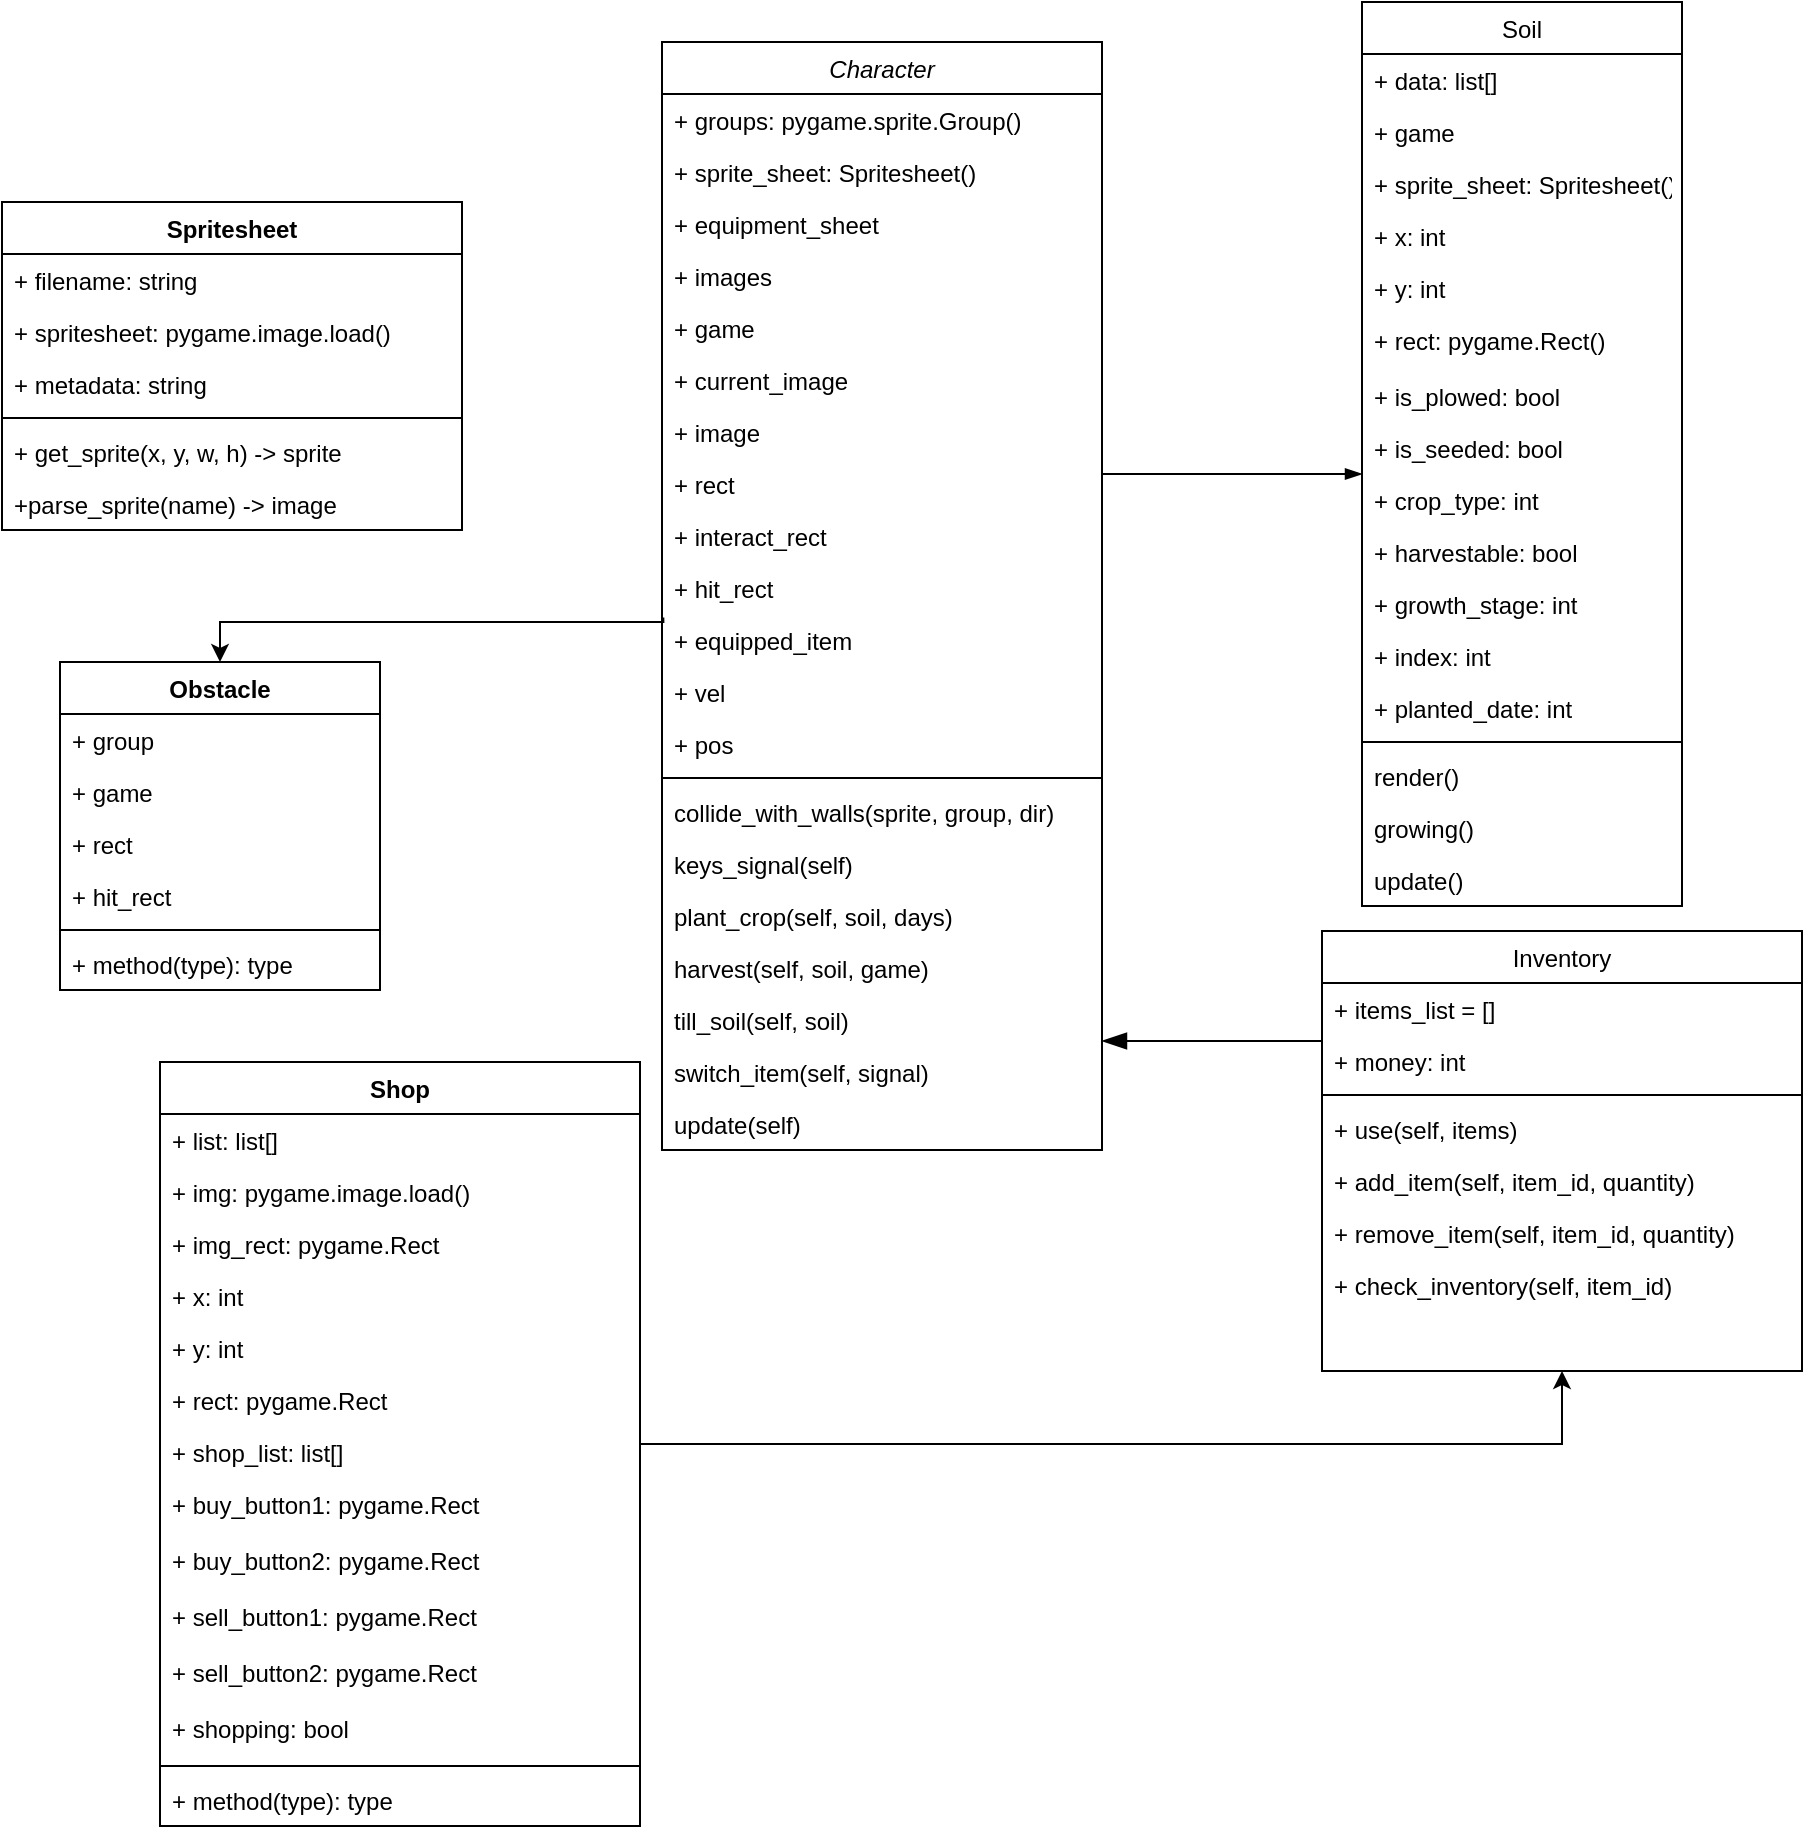 <mxfile version="15.0.3" type="device"><diagram id="C5RBs43oDa-KdzZeNtuy" name="Page-1"><mxGraphModel dx="2045" dy="713" grid="1" gridSize="10" guides="1" tooltips="1" connect="1" arrows="1" fold="1" page="1" pageScale="1" pageWidth="827" pageHeight="1169" math="0" shadow="0"><root><mxCell id="WIyWlLk6GJQsqaUBKTNV-0"/><mxCell id="WIyWlLk6GJQsqaUBKTNV-1" parent="WIyWlLk6GJQsqaUBKTNV-0"/><mxCell id="zkfFHV4jXpPFQw0GAbJ--0" value="Character" style="swimlane;fontStyle=2;align=center;verticalAlign=top;childLayout=stackLayout;horizontal=1;startSize=26;horizontalStack=0;resizeParent=1;resizeLast=0;collapsible=1;marginBottom=0;rounded=0;shadow=0;strokeWidth=1;" parent="WIyWlLk6GJQsqaUBKTNV-1" vertex="1"><mxGeometry x="141" y="30" width="220" height="554" as="geometry"><mxRectangle x="230" y="140" width="160" height="26" as="alternateBounds"/></mxGeometry></mxCell><mxCell id="zkfFHV4jXpPFQw0GAbJ--1" value="+ groups: pygame.sprite.Group()" style="text;align=left;verticalAlign=top;spacingLeft=4;spacingRight=4;overflow=hidden;rotatable=0;points=[[0,0.5],[1,0.5]];portConstraint=eastwest;" parent="zkfFHV4jXpPFQw0GAbJ--0" vertex="1"><mxGeometry y="26" width="220" height="26" as="geometry"/></mxCell><mxCell id="zkfFHV4jXpPFQw0GAbJ--2" value="+ sprite_sheet: Spritesheet()" style="text;align=left;verticalAlign=top;spacingLeft=4;spacingRight=4;overflow=hidden;rotatable=0;points=[[0,0.5],[1,0.5]];portConstraint=eastwest;rounded=0;shadow=0;html=0;" parent="zkfFHV4jXpPFQw0GAbJ--0" vertex="1"><mxGeometry y="52" width="220" height="26" as="geometry"/></mxCell><mxCell id="zkfFHV4jXpPFQw0GAbJ--3" value="+ equipment_sheet" style="text;align=left;verticalAlign=top;spacingLeft=4;spacingRight=4;overflow=hidden;rotatable=0;points=[[0,0.5],[1,0.5]];portConstraint=eastwest;rounded=0;shadow=0;html=0;" parent="zkfFHV4jXpPFQw0GAbJ--0" vertex="1"><mxGeometry y="78" width="220" height="26" as="geometry"/></mxCell><mxCell id="z2cUlTydmKFNKIrzynUK-4" value="+ images" style="text;align=left;verticalAlign=top;spacingLeft=4;spacingRight=4;overflow=hidden;rotatable=0;points=[[0,0.5],[1,0.5]];portConstraint=eastwest;" vertex="1" parent="zkfFHV4jXpPFQw0GAbJ--0"><mxGeometry y="104" width="220" height="26" as="geometry"/></mxCell><mxCell id="z2cUlTydmKFNKIrzynUK-5" value="+ game" style="text;align=left;verticalAlign=top;spacingLeft=4;spacingRight=4;overflow=hidden;rotatable=0;points=[[0,0.5],[1,0.5]];portConstraint=eastwest;" vertex="1" parent="zkfFHV4jXpPFQw0GAbJ--0"><mxGeometry y="130" width="220" height="26" as="geometry"/></mxCell><mxCell id="z2cUlTydmKFNKIrzynUK-7" value="+ current_image" style="text;align=left;verticalAlign=top;spacingLeft=4;spacingRight=4;overflow=hidden;rotatable=0;points=[[0,0.5],[1,0.5]];portConstraint=eastwest;" vertex="1" parent="zkfFHV4jXpPFQw0GAbJ--0"><mxGeometry y="156" width="220" height="26" as="geometry"/></mxCell><mxCell id="z2cUlTydmKFNKIrzynUK-8" value="+ image" style="text;align=left;verticalAlign=top;spacingLeft=4;spacingRight=4;overflow=hidden;rotatable=0;points=[[0,0.5],[1,0.5]];portConstraint=eastwest;" vertex="1" parent="zkfFHV4jXpPFQw0GAbJ--0"><mxGeometry y="182" width="220" height="26" as="geometry"/></mxCell><mxCell id="z2cUlTydmKFNKIrzynUK-9" value="+ rect" style="text;align=left;verticalAlign=top;spacingLeft=4;spacingRight=4;overflow=hidden;rotatable=0;points=[[0,0.5],[1,0.5]];portConstraint=eastwest;" vertex="1" parent="zkfFHV4jXpPFQw0GAbJ--0"><mxGeometry y="208" width="220" height="26" as="geometry"/></mxCell><mxCell id="z2cUlTydmKFNKIrzynUK-10" value="+ interact_rect" style="text;align=left;verticalAlign=top;spacingLeft=4;spacingRight=4;overflow=hidden;rotatable=0;points=[[0,0.5],[1,0.5]];portConstraint=eastwest;" vertex="1" parent="zkfFHV4jXpPFQw0GAbJ--0"><mxGeometry y="234" width="220" height="26" as="geometry"/></mxCell><mxCell id="z2cUlTydmKFNKIrzynUK-11" value="+ hit_rect" style="text;align=left;verticalAlign=top;spacingLeft=4;spacingRight=4;overflow=hidden;rotatable=0;points=[[0,0.5],[1,0.5]];portConstraint=eastwest;" vertex="1" parent="zkfFHV4jXpPFQw0GAbJ--0"><mxGeometry y="260" width="220" height="26" as="geometry"/></mxCell><mxCell id="z2cUlTydmKFNKIrzynUK-12" value="+ equipped_item" style="text;align=left;verticalAlign=top;spacingLeft=4;spacingRight=4;overflow=hidden;rotatable=0;points=[[0,0.5],[1,0.5]];portConstraint=eastwest;" vertex="1" parent="zkfFHV4jXpPFQw0GAbJ--0"><mxGeometry y="286" width="220" height="26" as="geometry"/></mxCell><mxCell id="z2cUlTydmKFNKIrzynUK-13" value="+ vel" style="text;align=left;verticalAlign=top;spacingLeft=4;spacingRight=4;overflow=hidden;rotatable=0;points=[[0,0.5],[1,0.5]];portConstraint=eastwest;" vertex="1" parent="zkfFHV4jXpPFQw0GAbJ--0"><mxGeometry y="312" width="220" height="26" as="geometry"/></mxCell><mxCell id="z2cUlTydmKFNKIrzynUK-14" value="+ pos" style="text;align=left;verticalAlign=top;spacingLeft=4;spacingRight=4;overflow=hidden;rotatable=0;points=[[0,0.5],[1,0.5]];portConstraint=eastwest;" vertex="1" parent="zkfFHV4jXpPFQw0GAbJ--0"><mxGeometry y="338" width="220" height="26" as="geometry"/></mxCell><mxCell id="zkfFHV4jXpPFQw0GAbJ--4" value="" style="line;html=1;strokeWidth=1;align=left;verticalAlign=middle;spacingTop=-1;spacingLeft=3;spacingRight=3;rotatable=0;labelPosition=right;points=[];portConstraint=eastwest;" parent="zkfFHV4jXpPFQw0GAbJ--0" vertex="1"><mxGeometry y="364" width="220" height="8" as="geometry"/></mxCell><mxCell id="zkfFHV4jXpPFQw0GAbJ--5" value="collide_with_walls(sprite, group, dir)" style="text;align=left;verticalAlign=top;spacingLeft=4;spacingRight=4;overflow=hidden;rotatable=0;points=[[0,0.5],[1,0.5]];portConstraint=eastwest;" parent="zkfFHV4jXpPFQw0GAbJ--0" vertex="1"><mxGeometry y="372" width="220" height="26" as="geometry"/></mxCell><mxCell id="z2cUlTydmKFNKIrzynUK-15" value="keys_signal(self)" style="text;align=left;verticalAlign=top;spacingLeft=4;spacingRight=4;overflow=hidden;rotatable=0;points=[[0,0.5],[1,0.5]];portConstraint=eastwest;" vertex="1" parent="zkfFHV4jXpPFQw0GAbJ--0"><mxGeometry y="398" width="220" height="26" as="geometry"/></mxCell><mxCell id="z2cUlTydmKFNKIrzynUK-16" value="plant_crop(self, soil, days)" style="text;align=left;verticalAlign=top;spacingLeft=4;spacingRight=4;overflow=hidden;rotatable=0;points=[[0,0.5],[1,0.5]];portConstraint=eastwest;" vertex="1" parent="zkfFHV4jXpPFQw0GAbJ--0"><mxGeometry y="424" width="220" height="26" as="geometry"/></mxCell><mxCell id="z2cUlTydmKFNKIrzynUK-17" value="harvest(self, soil, game)" style="text;align=left;verticalAlign=top;spacingLeft=4;spacingRight=4;overflow=hidden;rotatable=0;points=[[0,0.5],[1,0.5]];portConstraint=eastwest;" vertex="1" parent="zkfFHV4jXpPFQw0GAbJ--0"><mxGeometry y="450" width="220" height="26" as="geometry"/></mxCell><mxCell id="z2cUlTydmKFNKIrzynUK-18" value="till_soil(self, soil)" style="text;align=left;verticalAlign=top;spacingLeft=4;spacingRight=4;overflow=hidden;rotatable=0;points=[[0,0.5],[1,0.5]];portConstraint=eastwest;" vertex="1" parent="zkfFHV4jXpPFQw0GAbJ--0"><mxGeometry y="476" width="220" height="26" as="geometry"/></mxCell><mxCell id="z2cUlTydmKFNKIrzynUK-19" value="switch_item(self, signal)" style="text;align=left;verticalAlign=top;spacingLeft=4;spacingRight=4;overflow=hidden;rotatable=0;points=[[0,0.5],[1,0.5]];portConstraint=eastwest;" vertex="1" parent="zkfFHV4jXpPFQw0GAbJ--0"><mxGeometry y="502" width="220" height="26" as="geometry"/></mxCell><mxCell id="z2cUlTydmKFNKIrzynUK-20" value="update(self)" style="text;align=left;verticalAlign=top;spacingLeft=4;spacingRight=4;overflow=hidden;rotatable=0;points=[[0,0.5],[1,0.5]];portConstraint=eastwest;" vertex="1" parent="zkfFHV4jXpPFQw0GAbJ--0"><mxGeometry y="528" width="220" height="26" as="geometry"/></mxCell><mxCell id="zkfFHV4jXpPFQw0GAbJ--13" value="Inventory" style="swimlane;fontStyle=0;align=center;verticalAlign=top;childLayout=stackLayout;horizontal=1;startSize=26;horizontalStack=0;resizeParent=1;resizeLast=0;collapsible=1;marginBottom=0;rounded=0;shadow=0;strokeWidth=1;" parent="WIyWlLk6GJQsqaUBKTNV-1" vertex="1"><mxGeometry x="471" y="474.5" width="240" height="220" as="geometry"><mxRectangle x="340" y="380" width="170" height="26" as="alternateBounds"/></mxGeometry></mxCell><mxCell id="zkfFHV4jXpPFQw0GAbJ--14" value="+ items_list = []" style="text;align=left;verticalAlign=top;spacingLeft=4;spacingRight=4;overflow=hidden;rotatable=0;points=[[0,0.5],[1,0.5]];portConstraint=eastwest;" parent="zkfFHV4jXpPFQw0GAbJ--13" vertex="1"><mxGeometry y="26" width="240" height="26" as="geometry"/></mxCell><mxCell id="z2cUlTydmKFNKIrzynUK-32" value="+ money: int" style="text;strokeColor=none;fillColor=none;align=left;verticalAlign=top;spacingLeft=4;spacingRight=4;overflow=hidden;rotatable=0;points=[[0,0.5],[1,0.5]];portConstraint=eastwest;" vertex="1" parent="zkfFHV4jXpPFQw0GAbJ--13"><mxGeometry y="52" width="240" height="26" as="geometry"/></mxCell><mxCell id="zkfFHV4jXpPFQw0GAbJ--15" value="" style="line;html=1;strokeWidth=1;align=left;verticalAlign=middle;spacingTop=-1;spacingLeft=3;spacingRight=3;rotatable=0;labelPosition=right;points=[];portConstraint=eastwest;" parent="zkfFHV4jXpPFQw0GAbJ--13" vertex="1"><mxGeometry y="78" width="240" height="8" as="geometry"/></mxCell><mxCell id="z2cUlTydmKFNKIrzynUK-33" value="+ use(self, items)" style="text;strokeColor=none;fillColor=none;align=left;verticalAlign=top;spacingLeft=4;spacingRight=4;overflow=hidden;rotatable=0;points=[[0,0.5],[1,0.5]];portConstraint=eastwest;" vertex="1" parent="zkfFHV4jXpPFQw0GAbJ--13"><mxGeometry y="86" width="240" height="26" as="geometry"/></mxCell><mxCell id="z2cUlTydmKFNKIrzynUK-34" value="+ add_item(self, item_id, quantity)" style="text;strokeColor=none;fillColor=none;align=left;verticalAlign=top;spacingLeft=4;spacingRight=4;overflow=hidden;rotatable=0;points=[[0,0.5],[1,0.5]];portConstraint=eastwest;" vertex="1" parent="zkfFHV4jXpPFQw0GAbJ--13"><mxGeometry y="112" width="240" height="26" as="geometry"/></mxCell><mxCell id="z2cUlTydmKFNKIrzynUK-35" value="+ remove_item(self, item_id, quantity)" style="text;strokeColor=none;fillColor=none;align=left;verticalAlign=top;spacingLeft=4;spacingRight=4;overflow=hidden;rotatable=0;points=[[0,0.5],[1,0.5]];portConstraint=eastwest;" vertex="1" parent="zkfFHV4jXpPFQw0GAbJ--13"><mxGeometry y="138" width="240" height="26" as="geometry"/></mxCell><mxCell id="z2cUlTydmKFNKIrzynUK-36" value="+ check_inventory(self, item_id)" style="text;strokeColor=none;fillColor=none;align=left;verticalAlign=top;spacingLeft=4;spacingRight=4;overflow=hidden;rotatable=0;points=[[0,0.5],[1,0.5]];portConstraint=eastwest;" vertex="1" parent="zkfFHV4jXpPFQw0GAbJ--13"><mxGeometry y="164" width="240" height="26" as="geometry"/></mxCell><mxCell id="zkfFHV4jXpPFQw0GAbJ--16" value="" style="endArrow=blockThin;endSize=10;endFill=1;shadow=0;strokeWidth=1;rounded=0;edgeStyle=elbowEdgeStyle;elbow=vertical;" parent="WIyWlLk6GJQsqaUBKTNV-1" source="zkfFHV4jXpPFQw0GAbJ--13" target="zkfFHV4jXpPFQw0GAbJ--0" edge="1"><mxGeometry width="160" relative="1" as="geometry"><mxPoint x="161" y="373" as="sourcePoint"/><mxPoint x="261" y="271" as="targetPoint"/></mxGeometry></mxCell><mxCell id="zkfFHV4jXpPFQw0GAbJ--17" value="Soil" style="swimlane;fontStyle=0;align=center;verticalAlign=top;childLayout=stackLayout;horizontal=1;startSize=26;horizontalStack=0;resizeParent=1;resizeLast=0;collapsible=1;marginBottom=0;rounded=0;shadow=0;strokeWidth=1;" parent="WIyWlLk6GJQsqaUBKTNV-1" vertex="1"><mxGeometry x="491" y="10" width="160" height="452" as="geometry"><mxRectangle x="550" y="140" width="160" height="26" as="alternateBounds"/></mxGeometry></mxCell><mxCell id="zkfFHV4jXpPFQw0GAbJ--18" value="+ data: list[]" style="text;align=left;verticalAlign=top;spacingLeft=4;spacingRight=4;overflow=hidden;rotatable=0;points=[[0,0.5],[1,0.5]];portConstraint=eastwest;" parent="zkfFHV4jXpPFQw0GAbJ--17" vertex="1"><mxGeometry y="26" width="160" height="26" as="geometry"/></mxCell><mxCell id="zkfFHV4jXpPFQw0GAbJ--20" value="+ game" style="text;align=left;verticalAlign=top;spacingLeft=4;spacingRight=4;overflow=hidden;rotatable=0;points=[[0,0.5],[1,0.5]];portConstraint=eastwest;rounded=0;shadow=0;html=0;" parent="zkfFHV4jXpPFQw0GAbJ--17" vertex="1"><mxGeometry y="52" width="160" height="26" as="geometry"/></mxCell><mxCell id="zkfFHV4jXpPFQw0GAbJ--19" value="+ sprite_sheet: Spritesheet()" style="text;align=left;verticalAlign=top;spacingLeft=4;spacingRight=4;overflow=hidden;rotatable=0;points=[[0,0.5],[1,0.5]];portConstraint=eastwest;rounded=0;shadow=0;html=0;" parent="zkfFHV4jXpPFQw0GAbJ--17" vertex="1"><mxGeometry y="78" width="160" height="26" as="geometry"/></mxCell><mxCell id="zkfFHV4jXpPFQw0GAbJ--21" value="+ x: int" style="text;align=left;verticalAlign=top;spacingLeft=4;spacingRight=4;overflow=hidden;rotatable=0;points=[[0,0.5],[1,0.5]];portConstraint=eastwest;rounded=0;shadow=0;html=0;" parent="zkfFHV4jXpPFQw0GAbJ--17" vertex="1"><mxGeometry y="104" width="160" height="26" as="geometry"/></mxCell><mxCell id="zkfFHV4jXpPFQw0GAbJ--22" value="+ y: int" style="text;align=left;verticalAlign=top;spacingLeft=4;spacingRight=4;overflow=hidden;rotatable=0;points=[[0,0.5],[1,0.5]];portConstraint=eastwest;rounded=0;shadow=0;html=0;" parent="zkfFHV4jXpPFQw0GAbJ--17" vertex="1"><mxGeometry y="130" width="160" height="26" as="geometry"/></mxCell><mxCell id="z2cUlTydmKFNKIrzynUK-52" value="+ rect: pygame.Rect()" style="text;strokeColor=none;fillColor=none;align=left;verticalAlign=top;spacingLeft=4;spacingRight=4;overflow=hidden;rotatable=0;points=[[0,0.5],[1,0.5]];portConstraint=eastwest;" vertex="1" parent="zkfFHV4jXpPFQw0GAbJ--17"><mxGeometry y="156" width="160" height="28" as="geometry"/></mxCell><mxCell id="z2cUlTydmKFNKIrzynUK-53" value="+ is_plowed: bool" style="text;align=left;verticalAlign=top;spacingLeft=4;spacingRight=4;overflow=hidden;rotatable=0;points=[[0,0.5],[1,0.5]];portConstraint=eastwest;rounded=0;shadow=0;html=0;" vertex="1" parent="zkfFHV4jXpPFQw0GAbJ--17"><mxGeometry y="184" width="160" height="26" as="geometry"/></mxCell><mxCell id="z2cUlTydmKFNKIrzynUK-54" value="+ is_seeded: bool" style="text;align=left;verticalAlign=top;spacingLeft=4;spacingRight=4;overflow=hidden;rotatable=0;points=[[0,0.5],[1,0.5]];portConstraint=eastwest;rounded=0;shadow=0;html=0;" vertex="1" parent="zkfFHV4jXpPFQw0GAbJ--17"><mxGeometry y="210" width="160" height="26" as="geometry"/></mxCell><mxCell id="z2cUlTydmKFNKIrzynUK-55" value="+ crop_type: int" style="text;align=left;verticalAlign=top;spacingLeft=4;spacingRight=4;overflow=hidden;rotatable=0;points=[[0,0.5],[1,0.5]];portConstraint=eastwest;rounded=0;shadow=0;html=0;" vertex="1" parent="zkfFHV4jXpPFQw0GAbJ--17"><mxGeometry y="236" width="160" height="26" as="geometry"/></mxCell><mxCell id="z2cUlTydmKFNKIrzynUK-56" value="+ harvestable: bool" style="text;align=left;verticalAlign=top;spacingLeft=4;spacingRight=4;overflow=hidden;rotatable=0;points=[[0,0.5],[1,0.5]];portConstraint=eastwest;rounded=0;shadow=0;html=0;" vertex="1" parent="zkfFHV4jXpPFQw0GAbJ--17"><mxGeometry y="262" width="160" height="26" as="geometry"/></mxCell><mxCell id="z2cUlTydmKFNKIrzynUK-57" value="+ growth_stage: int" style="text;align=left;verticalAlign=top;spacingLeft=4;spacingRight=4;overflow=hidden;rotatable=0;points=[[0,0.5],[1,0.5]];portConstraint=eastwest;rounded=0;shadow=0;html=0;" vertex="1" parent="zkfFHV4jXpPFQw0GAbJ--17"><mxGeometry y="288" width="160" height="26" as="geometry"/></mxCell><mxCell id="z2cUlTydmKFNKIrzynUK-58" value="+ index: int" style="text;align=left;verticalAlign=top;spacingLeft=4;spacingRight=4;overflow=hidden;rotatable=0;points=[[0,0.5],[1,0.5]];portConstraint=eastwest;rounded=0;shadow=0;html=0;" vertex="1" parent="zkfFHV4jXpPFQw0GAbJ--17"><mxGeometry y="314" width="160" height="26" as="geometry"/></mxCell><mxCell id="z2cUlTydmKFNKIrzynUK-59" value="+ planted_date: int" style="text;align=left;verticalAlign=top;spacingLeft=4;spacingRight=4;overflow=hidden;rotatable=0;points=[[0,0.5],[1,0.5]];portConstraint=eastwest;rounded=0;shadow=0;html=0;" vertex="1" parent="zkfFHV4jXpPFQw0GAbJ--17"><mxGeometry y="340" width="160" height="26" as="geometry"/></mxCell><mxCell id="zkfFHV4jXpPFQw0GAbJ--23" value="" style="line;html=1;strokeWidth=1;align=left;verticalAlign=middle;spacingTop=-1;spacingLeft=3;spacingRight=3;rotatable=0;labelPosition=right;points=[];portConstraint=eastwest;" parent="zkfFHV4jXpPFQw0GAbJ--17" vertex="1"><mxGeometry y="366" width="160" height="8" as="geometry"/></mxCell><mxCell id="zkfFHV4jXpPFQw0GAbJ--24" value="render()" style="text;align=left;verticalAlign=top;spacingLeft=4;spacingRight=4;overflow=hidden;rotatable=0;points=[[0,0.5],[1,0.5]];portConstraint=eastwest;" parent="zkfFHV4jXpPFQw0GAbJ--17" vertex="1"><mxGeometry y="374" width="160" height="26" as="geometry"/></mxCell><mxCell id="zkfFHV4jXpPFQw0GAbJ--25" value="growing()" style="text;align=left;verticalAlign=top;spacingLeft=4;spacingRight=4;overflow=hidden;rotatable=0;points=[[0,0.5],[1,0.5]];portConstraint=eastwest;" parent="zkfFHV4jXpPFQw0GAbJ--17" vertex="1"><mxGeometry y="400" width="160" height="26" as="geometry"/></mxCell><mxCell id="z2cUlTydmKFNKIrzynUK-61" value="update()" style="text;align=left;verticalAlign=top;spacingLeft=4;spacingRight=4;overflow=hidden;rotatable=0;points=[[0,0.5],[1,0.5]];portConstraint=eastwest;rounded=0;shadow=0;html=0;" vertex="1" parent="zkfFHV4jXpPFQw0GAbJ--17"><mxGeometry y="426" width="160" height="26" as="geometry"/></mxCell><mxCell id="zkfFHV4jXpPFQw0GAbJ--26" value="" style="endArrow=blockThin;shadow=0;strokeWidth=1;rounded=0;endFill=1;edgeStyle=elbowEdgeStyle;elbow=vertical;" parent="WIyWlLk6GJQsqaUBKTNV-1" source="zkfFHV4jXpPFQw0GAbJ--0" target="zkfFHV4jXpPFQw0GAbJ--17" edge="1"><mxGeometry x="0.5" y="41" relative="1" as="geometry"><mxPoint x="331" y="192" as="sourcePoint"/><mxPoint x="491" y="192" as="targetPoint"/><mxPoint x="-40" y="32" as="offset"/></mxGeometry></mxCell><mxCell id="z2cUlTydmKFNKIrzynUK-38" style="edgeStyle=orthogonalEdgeStyle;rounded=0;orthogonalLoop=1;jettySize=auto;html=1;entryX=0.5;entryY=1;entryDx=0;entryDy=0;" edge="1" parent="WIyWlLk6GJQsqaUBKTNV-1" source="z2cUlTydmKFNKIrzynUK-0" target="zkfFHV4jXpPFQw0GAbJ--13"><mxGeometry relative="1" as="geometry"/></mxCell><mxCell id="z2cUlTydmKFNKIrzynUK-0" value="Shop" style="swimlane;fontStyle=1;align=center;verticalAlign=top;childLayout=stackLayout;horizontal=1;startSize=26;horizontalStack=0;resizeParent=1;resizeParentMax=0;resizeLast=0;collapsible=1;marginBottom=0;" vertex="1" parent="WIyWlLk6GJQsqaUBKTNV-1"><mxGeometry x="-110" y="540" width="240" height="382" as="geometry"/></mxCell><mxCell id="z2cUlTydmKFNKIrzynUK-1" value="+ list: list[]" style="text;strokeColor=none;fillColor=none;align=left;verticalAlign=top;spacingLeft=4;spacingRight=4;overflow=hidden;rotatable=0;points=[[0,0.5],[1,0.5]];portConstraint=eastwest;" vertex="1" parent="z2cUlTydmKFNKIrzynUK-0"><mxGeometry y="26" width="240" height="26" as="geometry"/></mxCell><mxCell id="z2cUlTydmKFNKIrzynUK-39" value="+ img: pygame.image.load()" style="text;strokeColor=none;fillColor=none;align=left;verticalAlign=top;spacingLeft=4;spacingRight=4;overflow=hidden;rotatable=0;points=[[0,0.5],[1,0.5]];portConstraint=eastwest;" vertex="1" parent="z2cUlTydmKFNKIrzynUK-0"><mxGeometry y="52" width="240" height="26" as="geometry"/></mxCell><mxCell id="z2cUlTydmKFNKIrzynUK-40" value="+ img_rect: pygame.Rect" style="text;strokeColor=none;fillColor=none;align=left;verticalAlign=top;spacingLeft=4;spacingRight=4;overflow=hidden;rotatable=0;points=[[0,0.5],[1,0.5]];portConstraint=eastwest;" vertex="1" parent="z2cUlTydmKFNKIrzynUK-0"><mxGeometry y="78" width="240" height="26" as="geometry"/></mxCell><mxCell id="z2cUlTydmKFNKIrzynUK-41" value="+ x: int" style="text;strokeColor=none;fillColor=none;align=left;verticalAlign=top;spacingLeft=4;spacingRight=4;overflow=hidden;rotatable=0;points=[[0,0.5],[1,0.5]];portConstraint=eastwest;" vertex="1" parent="z2cUlTydmKFNKIrzynUK-0"><mxGeometry y="104" width="240" height="26" as="geometry"/></mxCell><mxCell id="z2cUlTydmKFNKIrzynUK-42" value="+ y: int" style="text;strokeColor=none;fillColor=none;align=left;verticalAlign=top;spacingLeft=4;spacingRight=4;overflow=hidden;rotatable=0;points=[[0,0.5],[1,0.5]];portConstraint=eastwest;" vertex="1" parent="z2cUlTydmKFNKIrzynUK-0"><mxGeometry y="130" width="240" height="26" as="geometry"/></mxCell><mxCell id="z2cUlTydmKFNKIrzynUK-43" value="+ rect: pygame.Rect" style="text;strokeColor=none;fillColor=none;align=left;verticalAlign=top;spacingLeft=4;spacingRight=4;overflow=hidden;rotatable=0;points=[[0,0.5],[1,0.5]];portConstraint=eastwest;" vertex="1" parent="z2cUlTydmKFNKIrzynUK-0"><mxGeometry y="156" width="240" height="26" as="geometry"/></mxCell><mxCell id="z2cUlTydmKFNKIrzynUK-44" value="+ shop_list: list[]" style="text;strokeColor=none;fillColor=none;align=left;verticalAlign=top;spacingLeft=4;spacingRight=4;overflow=hidden;rotatable=0;points=[[0,0.5],[1,0.5]];portConstraint=eastwest;" vertex="1" parent="z2cUlTydmKFNKIrzynUK-0"><mxGeometry y="182" width="240" height="26" as="geometry"/></mxCell><mxCell id="z2cUlTydmKFNKIrzynUK-45" value="+ buy_button1: pygame.Rect" style="text;strokeColor=none;fillColor=none;align=left;verticalAlign=top;spacingLeft=4;spacingRight=4;overflow=hidden;rotatable=0;points=[[0,0.5],[1,0.5]];portConstraint=eastwest;" vertex="1" parent="z2cUlTydmKFNKIrzynUK-0"><mxGeometry y="208" width="240" height="28" as="geometry"/></mxCell><mxCell id="z2cUlTydmKFNKIrzynUK-46" value="+ buy_button2: pygame.Rect" style="text;strokeColor=none;fillColor=none;align=left;verticalAlign=top;spacingLeft=4;spacingRight=4;overflow=hidden;rotatable=0;points=[[0,0.5],[1,0.5]];portConstraint=eastwest;" vertex="1" parent="z2cUlTydmKFNKIrzynUK-0"><mxGeometry y="236" width="240" height="28" as="geometry"/></mxCell><mxCell id="z2cUlTydmKFNKIrzynUK-47" value="+ sell_button1: pygame.Rect" style="text;strokeColor=none;fillColor=none;align=left;verticalAlign=top;spacingLeft=4;spacingRight=4;overflow=hidden;rotatable=0;points=[[0,0.5],[1,0.5]];portConstraint=eastwest;" vertex="1" parent="z2cUlTydmKFNKIrzynUK-0"><mxGeometry y="264" width="240" height="28" as="geometry"/></mxCell><mxCell id="z2cUlTydmKFNKIrzynUK-49" value="+ sell_button2: pygame.Rect" style="text;strokeColor=none;fillColor=none;align=left;verticalAlign=top;spacingLeft=4;spacingRight=4;overflow=hidden;rotatable=0;points=[[0,0.5],[1,0.5]];portConstraint=eastwest;" vertex="1" parent="z2cUlTydmKFNKIrzynUK-0"><mxGeometry y="292" width="240" height="28" as="geometry"/></mxCell><mxCell id="z2cUlTydmKFNKIrzynUK-50" value="+ shopping: bool" style="text;strokeColor=none;fillColor=none;align=left;verticalAlign=top;spacingLeft=4;spacingRight=4;overflow=hidden;rotatable=0;points=[[0,0.5],[1,0.5]];portConstraint=eastwest;" vertex="1" parent="z2cUlTydmKFNKIrzynUK-0"><mxGeometry y="320" width="240" height="28" as="geometry"/></mxCell><mxCell id="z2cUlTydmKFNKIrzynUK-2" value="" style="line;strokeWidth=1;fillColor=none;align=left;verticalAlign=middle;spacingTop=-1;spacingLeft=3;spacingRight=3;rotatable=0;labelPosition=right;points=[];portConstraint=eastwest;" vertex="1" parent="z2cUlTydmKFNKIrzynUK-0"><mxGeometry y="348" width="240" height="8" as="geometry"/></mxCell><mxCell id="z2cUlTydmKFNKIrzynUK-3" value="+ method(type): type" style="text;strokeColor=none;fillColor=none;align=left;verticalAlign=top;spacingLeft=4;spacingRight=4;overflow=hidden;rotatable=0;points=[[0,0.5],[1,0.5]];portConstraint=eastwest;" vertex="1" parent="z2cUlTydmKFNKIrzynUK-0"><mxGeometry y="356" width="240" height="26" as="geometry"/></mxCell><mxCell id="z2cUlTydmKFNKIrzynUK-21" value="Obstacle" style="swimlane;fontStyle=1;align=center;verticalAlign=top;childLayout=stackLayout;horizontal=1;startSize=26;horizontalStack=0;resizeParent=1;resizeParentMax=0;resizeLast=0;collapsible=1;marginBottom=0;" vertex="1" parent="WIyWlLk6GJQsqaUBKTNV-1"><mxGeometry x="-160" y="340" width="160" height="164" as="geometry"/></mxCell><mxCell id="z2cUlTydmKFNKIrzynUK-22" value="+ group" style="text;strokeColor=none;fillColor=none;align=left;verticalAlign=top;spacingLeft=4;spacingRight=4;overflow=hidden;rotatable=0;points=[[0,0.5],[1,0.5]];portConstraint=eastwest;" vertex="1" parent="z2cUlTydmKFNKIrzynUK-21"><mxGeometry y="26" width="160" height="26" as="geometry"/></mxCell><mxCell id="z2cUlTydmKFNKIrzynUK-26" value="+ game" style="text;strokeColor=none;fillColor=none;align=left;verticalAlign=top;spacingLeft=4;spacingRight=4;overflow=hidden;rotatable=0;points=[[0,0.5],[1,0.5]];portConstraint=eastwest;" vertex="1" parent="z2cUlTydmKFNKIrzynUK-21"><mxGeometry y="52" width="160" height="26" as="geometry"/></mxCell><mxCell id="z2cUlTydmKFNKIrzynUK-27" value="+ rect" style="text;strokeColor=none;fillColor=none;align=left;verticalAlign=top;spacingLeft=4;spacingRight=4;overflow=hidden;rotatable=0;points=[[0,0.5],[1,0.5]];portConstraint=eastwest;" vertex="1" parent="z2cUlTydmKFNKIrzynUK-21"><mxGeometry y="78" width="160" height="26" as="geometry"/></mxCell><mxCell id="z2cUlTydmKFNKIrzynUK-28" value="+ hit_rect" style="text;strokeColor=none;fillColor=none;align=left;verticalAlign=top;spacingLeft=4;spacingRight=4;overflow=hidden;rotatable=0;points=[[0,0.5],[1,0.5]];portConstraint=eastwest;" vertex="1" parent="z2cUlTydmKFNKIrzynUK-21"><mxGeometry y="104" width="160" height="26" as="geometry"/></mxCell><mxCell id="z2cUlTydmKFNKIrzynUK-23" value="" style="line;strokeWidth=1;fillColor=none;align=left;verticalAlign=middle;spacingTop=-1;spacingLeft=3;spacingRight=3;rotatable=0;labelPosition=right;points=[];portConstraint=eastwest;" vertex="1" parent="z2cUlTydmKFNKIrzynUK-21"><mxGeometry y="130" width="160" height="8" as="geometry"/></mxCell><mxCell id="z2cUlTydmKFNKIrzynUK-24" value="+ method(type): type" style="text;strokeColor=none;fillColor=none;align=left;verticalAlign=top;spacingLeft=4;spacingRight=4;overflow=hidden;rotatable=0;points=[[0,0.5],[1,0.5]];portConstraint=eastwest;" vertex="1" parent="z2cUlTydmKFNKIrzynUK-21"><mxGeometry y="138" width="160" height="26" as="geometry"/></mxCell><mxCell id="z2cUlTydmKFNKIrzynUK-29" style="edgeStyle=orthogonalEdgeStyle;rounded=0;orthogonalLoop=1;jettySize=auto;html=1;entryX=0.5;entryY=0;entryDx=0;entryDy=0;exitX=0.003;exitY=0.067;exitDx=0;exitDy=0;exitPerimeter=0;" edge="1" parent="WIyWlLk6GJQsqaUBKTNV-1" source="z2cUlTydmKFNKIrzynUK-12" target="z2cUlTydmKFNKIrzynUK-21"><mxGeometry relative="1" as="geometry"><Array as="points"><mxPoint x="142" y="320"/><mxPoint x="-80" y="320"/></Array></mxGeometry></mxCell><mxCell id="z2cUlTydmKFNKIrzynUK-62" value="Spritesheet" style="swimlane;fontStyle=1;align=center;verticalAlign=top;childLayout=stackLayout;horizontal=1;startSize=26;horizontalStack=0;resizeParent=1;resizeParentMax=0;resizeLast=0;collapsible=1;marginBottom=0;" vertex="1" parent="WIyWlLk6GJQsqaUBKTNV-1"><mxGeometry x="-189" y="110" width="230" height="164" as="geometry"/></mxCell><mxCell id="z2cUlTydmKFNKIrzynUK-63" value="+ filename: string" style="text;strokeColor=none;fillColor=none;align=left;verticalAlign=top;spacingLeft=4;spacingRight=4;overflow=hidden;rotatable=0;points=[[0,0.5],[1,0.5]];portConstraint=eastwest;" vertex="1" parent="z2cUlTydmKFNKIrzynUK-62"><mxGeometry y="26" width="230" height="26" as="geometry"/></mxCell><mxCell id="z2cUlTydmKFNKIrzynUK-66" value="+ spritesheet: pygame.image.load()" style="text;align=left;verticalAlign=top;spacingLeft=4;spacingRight=4;overflow=hidden;rotatable=0;points=[[0,0.5],[1,0.5]];portConstraint=eastwest;rounded=0;shadow=0;html=0;" vertex="1" parent="z2cUlTydmKFNKIrzynUK-62"><mxGeometry y="52" width="230" height="26" as="geometry"/></mxCell><mxCell id="z2cUlTydmKFNKIrzynUK-67" value="+ metadata: string" style="text;align=left;verticalAlign=top;spacingLeft=4;spacingRight=4;overflow=hidden;rotatable=0;points=[[0,0.5],[1,0.5]];portConstraint=eastwest;rounded=0;shadow=0;html=0;" vertex="1" parent="z2cUlTydmKFNKIrzynUK-62"><mxGeometry y="78" width="230" height="26" as="geometry"/></mxCell><mxCell id="z2cUlTydmKFNKIrzynUK-64" value="" style="line;strokeWidth=1;fillColor=none;align=left;verticalAlign=middle;spacingTop=-1;spacingLeft=3;spacingRight=3;rotatable=0;labelPosition=right;points=[];portConstraint=eastwest;" vertex="1" parent="z2cUlTydmKFNKIrzynUK-62"><mxGeometry y="104" width="230" height="8" as="geometry"/></mxCell><mxCell id="z2cUlTydmKFNKIrzynUK-65" value="+ get_sprite(x, y, w, h) -&gt; sprite" style="text;strokeColor=none;fillColor=none;align=left;verticalAlign=top;spacingLeft=4;spacingRight=4;overflow=hidden;rotatable=0;points=[[0,0.5],[1,0.5]];portConstraint=eastwest;" vertex="1" parent="z2cUlTydmKFNKIrzynUK-62"><mxGeometry y="112" width="230" height="26" as="geometry"/></mxCell><mxCell id="z2cUlTydmKFNKIrzynUK-68" value="+parse_sprite(name) -&gt; image" style="text;align=left;verticalAlign=top;spacingLeft=4;spacingRight=4;overflow=hidden;rotatable=0;points=[[0,0.5],[1,0.5]];portConstraint=eastwest;rounded=0;shadow=0;html=0;" vertex="1" parent="z2cUlTydmKFNKIrzynUK-62"><mxGeometry y="138" width="230" height="26" as="geometry"/></mxCell></root></mxGraphModel></diagram></mxfile>